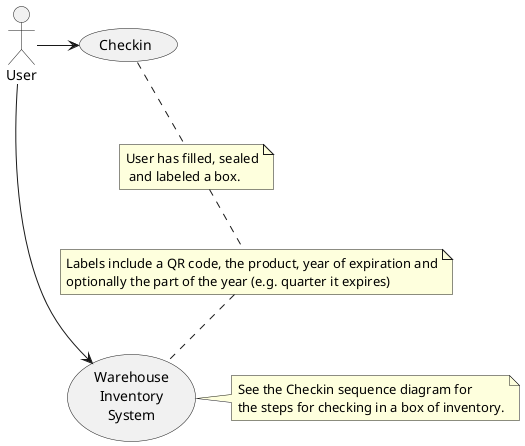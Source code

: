 @startuml
(Warehouse\nInventory\nSystem) as (Use)

User -> (Checkin)
User --> (Use)

note right of (Use)
See the Checkin sequence diagram for
the steps for checking in a box of inventory.
end note

note "User has filled, sealed\n and labeled a box." as N2
(Checkin) .. N2

note as N3
Labels include a QR code, the product, year of expiration and
optionally the part of the year (e.g. quarter it expires)
end note
N2 .. N3

N3 ..(Use)
@enduml
